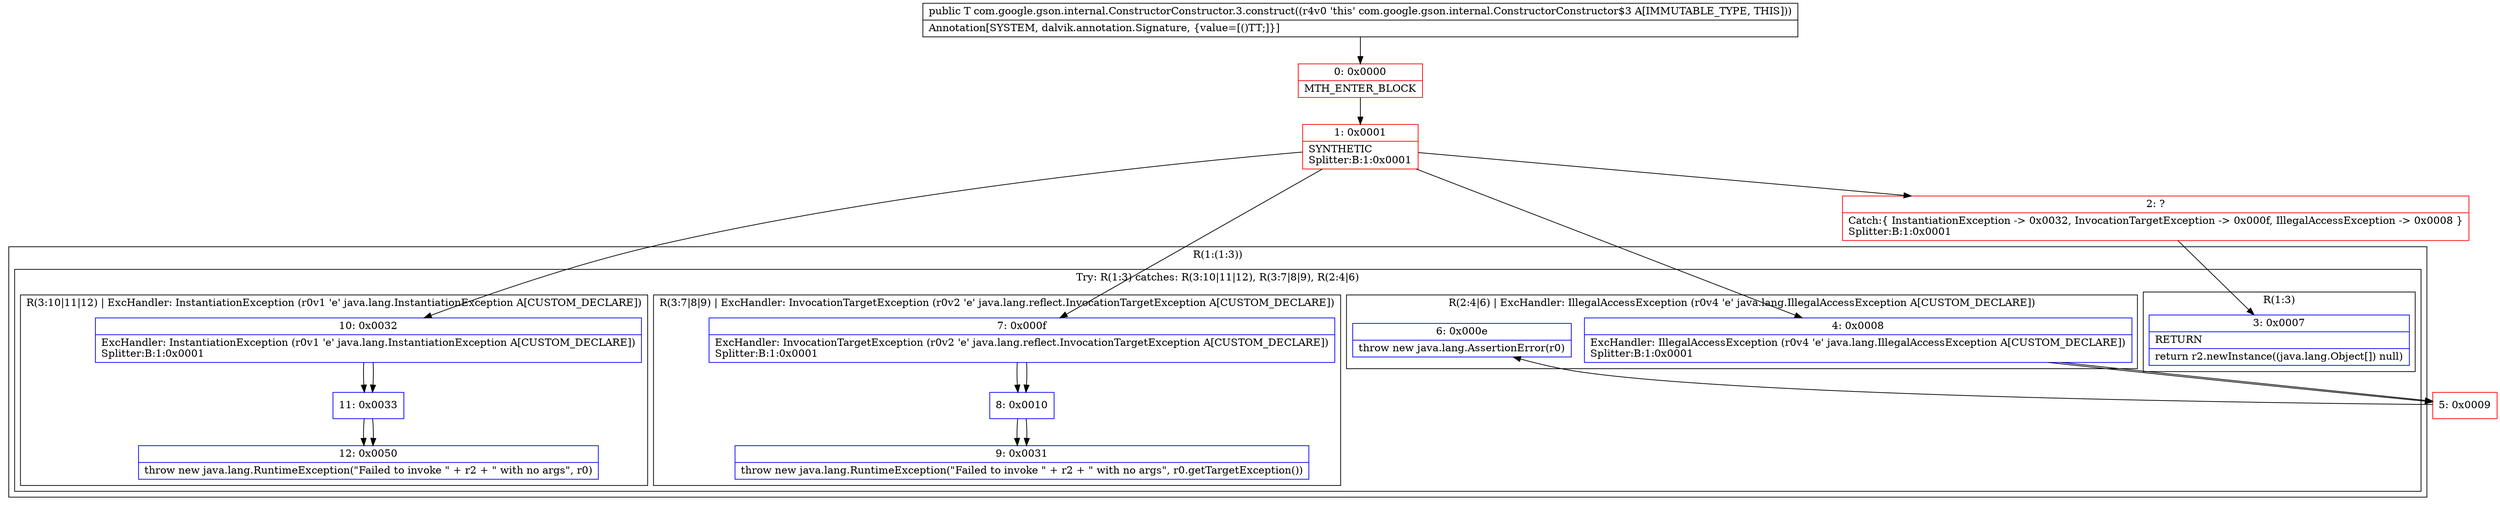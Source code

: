 digraph "CFG forcom.google.gson.internal.ConstructorConstructor.3.construct()Ljava\/lang\/Object;" {
subgraph cluster_Region_56965788 {
label = "R(1:(1:3))";
node [shape=record,color=blue];
subgraph cluster_TryCatchRegion_1867376734 {
label = "Try: R(1:3) catches: R(3:10|11|12), R(3:7|8|9), R(2:4|6)";
node [shape=record,color=blue];
subgraph cluster_Region_1399218793 {
label = "R(1:3)";
node [shape=record,color=blue];
Node_3 [shape=record,label="{3\:\ 0x0007|RETURN\l|return r2.newInstance((java.lang.Object[]) null)\l}"];
}
subgraph cluster_Region_893458966 {
label = "R(3:10|11|12) | ExcHandler: InstantiationException (r0v1 'e' java.lang.InstantiationException A[CUSTOM_DECLARE])\l";
node [shape=record,color=blue];
Node_10 [shape=record,label="{10\:\ 0x0032|ExcHandler: InstantiationException (r0v1 'e' java.lang.InstantiationException A[CUSTOM_DECLARE])\lSplitter:B:1:0x0001\l}"];
Node_11 [shape=record,label="{11\:\ 0x0033}"];
Node_12 [shape=record,label="{12\:\ 0x0050|throw new java.lang.RuntimeException(\"Failed to invoke \" + r2 + \" with no args\", r0)\l}"];
}
subgraph cluster_Region_526022648 {
label = "R(3:7|8|9) | ExcHandler: InvocationTargetException (r0v2 'e' java.lang.reflect.InvocationTargetException A[CUSTOM_DECLARE])\l";
node [shape=record,color=blue];
Node_7 [shape=record,label="{7\:\ 0x000f|ExcHandler: InvocationTargetException (r0v2 'e' java.lang.reflect.InvocationTargetException A[CUSTOM_DECLARE])\lSplitter:B:1:0x0001\l}"];
Node_8 [shape=record,label="{8\:\ 0x0010}"];
Node_9 [shape=record,label="{9\:\ 0x0031|throw new java.lang.RuntimeException(\"Failed to invoke \" + r2 + \" with no args\", r0.getTargetException())\l}"];
}
subgraph cluster_Region_525693781 {
label = "R(2:4|6) | ExcHandler: IllegalAccessException (r0v4 'e' java.lang.IllegalAccessException A[CUSTOM_DECLARE])\l";
node [shape=record,color=blue];
Node_4 [shape=record,label="{4\:\ 0x0008|ExcHandler: IllegalAccessException (r0v4 'e' java.lang.IllegalAccessException A[CUSTOM_DECLARE])\lSplitter:B:1:0x0001\l}"];
Node_6 [shape=record,label="{6\:\ 0x000e|throw new java.lang.AssertionError(r0)\l}"];
}
}
}
subgraph cluster_Region_893458966 {
label = "R(3:10|11|12) | ExcHandler: InstantiationException (r0v1 'e' java.lang.InstantiationException A[CUSTOM_DECLARE])\l";
node [shape=record,color=blue];
Node_10 [shape=record,label="{10\:\ 0x0032|ExcHandler: InstantiationException (r0v1 'e' java.lang.InstantiationException A[CUSTOM_DECLARE])\lSplitter:B:1:0x0001\l}"];
Node_11 [shape=record,label="{11\:\ 0x0033}"];
Node_12 [shape=record,label="{12\:\ 0x0050|throw new java.lang.RuntimeException(\"Failed to invoke \" + r2 + \" with no args\", r0)\l}"];
}
subgraph cluster_Region_526022648 {
label = "R(3:7|8|9) | ExcHandler: InvocationTargetException (r0v2 'e' java.lang.reflect.InvocationTargetException A[CUSTOM_DECLARE])\l";
node [shape=record,color=blue];
Node_7 [shape=record,label="{7\:\ 0x000f|ExcHandler: InvocationTargetException (r0v2 'e' java.lang.reflect.InvocationTargetException A[CUSTOM_DECLARE])\lSplitter:B:1:0x0001\l}"];
Node_8 [shape=record,label="{8\:\ 0x0010}"];
Node_9 [shape=record,label="{9\:\ 0x0031|throw new java.lang.RuntimeException(\"Failed to invoke \" + r2 + \" with no args\", r0.getTargetException())\l}"];
}
subgraph cluster_Region_525693781 {
label = "R(2:4|6) | ExcHandler: IllegalAccessException (r0v4 'e' java.lang.IllegalAccessException A[CUSTOM_DECLARE])\l";
node [shape=record,color=blue];
Node_4 [shape=record,label="{4\:\ 0x0008|ExcHandler: IllegalAccessException (r0v4 'e' java.lang.IllegalAccessException A[CUSTOM_DECLARE])\lSplitter:B:1:0x0001\l}"];
Node_6 [shape=record,label="{6\:\ 0x000e|throw new java.lang.AssertionError(r0)\l}"];
}
Node_0 [shape=record,color=red,label="{0\:\ 0x0000|MTH_ENTER_BLOCK\l}"];
Node_1 [shape=record,color=red,label="{1\:\ 0x0001|SYNTHETIC\lSplitter:B:1:0x0001\l}"];
Node_2 [shape=record,color=red,label="{2\:\ ?|Catch:\{ InstantiationException \-\> 0x0032, InvocationTargetException \-\> 0x000f, IllegalAccessException \-\> 0x0008 \}\lSplitter:B:1:0x0001\l}"];
Node_5 [shape=record,color=red,label="{5\:\ 0x0009}"];
MethodNode[shape=record,label="{public T com.google.gson.internal.ConstructorConstructor.3.construct((r4v0 'this' com.google.gson.internal.ConstructorConstructor$3 A[IMMUTABLE_TYPE, THIS]))  | Annotation[SYSTEM, dalvik.annotation.Signature, \{value=[()TT;]\}]\l}"];
MethodNode -> Node_0;
Node_10 -> Node_11;
Node_11 -> Node_12;
Node_7 -> Node_8;
Node_8 -> Node_9;
Node_4 -> Node_5;
Node_10 -> Node_11;
Node_11 -> Node_12;
Node_7 -> Node_8;
Node_8 -> Node_9;
Node_4 -> Node_5;
Node_0 -> Node_1;
Node_1 -> Node_2;
Node_1 -> Node_10;
Node_1 -> Node_7;
Node_1 -> Node_4;
Node_2 -> Node_3;
Node_5 -> Node_6;
}

